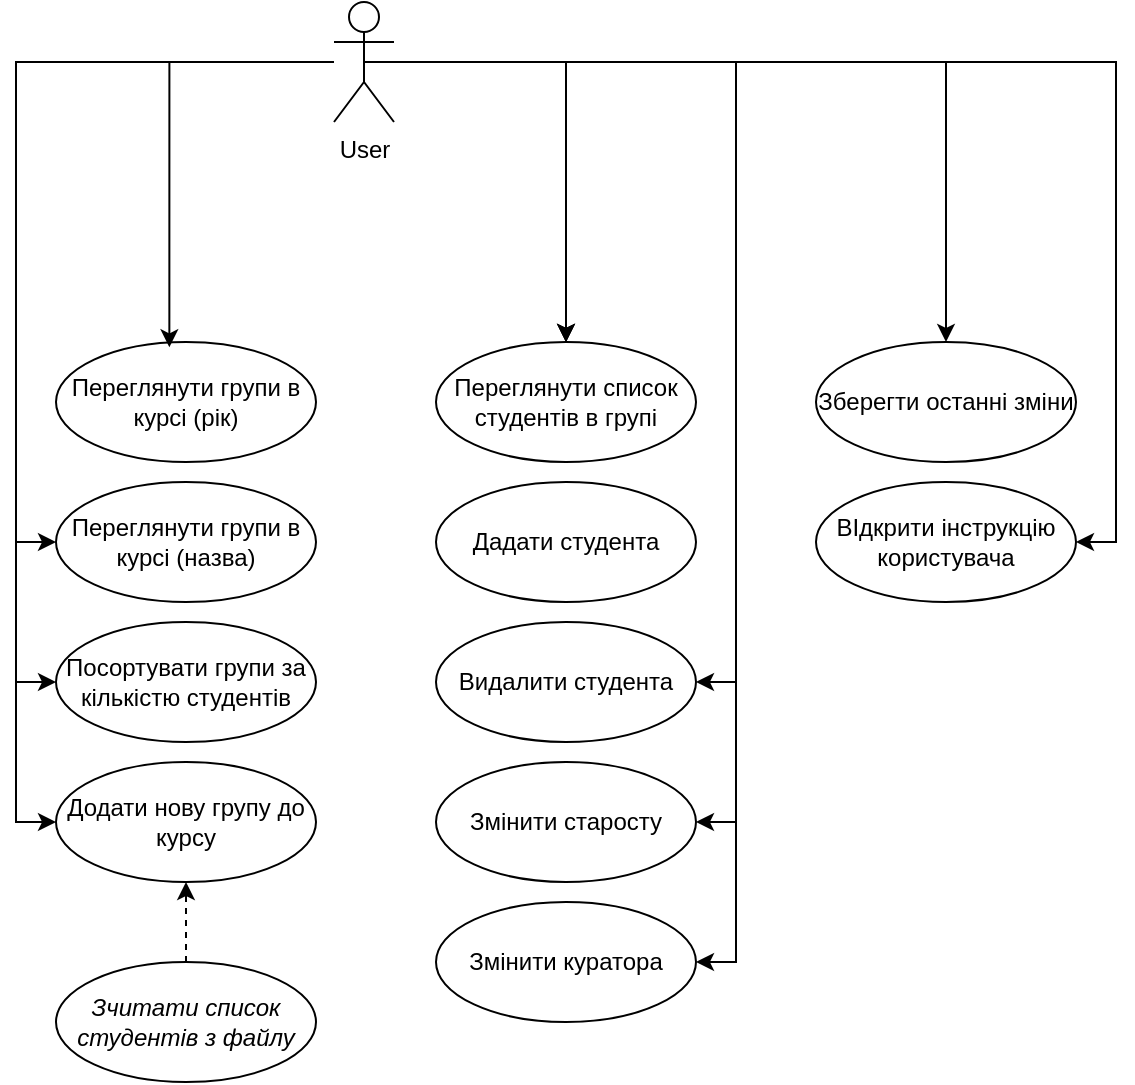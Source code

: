 <mxfile version="22.1.3" type="github">
  <diagram name="Сторінка-1" id="VwI4W98Nvbx0bP5Z6B8s">
    <mxGraphModel dx="1400" dy="743" grid="1" gridSize="10" guides="1" tooltips="1" connect="1" arrows="1" fold="1" page="1" pageScale="1" pageWidth="827" pageHeight="1169" math="0" shadow="0">
      <root>
        <mxCell id="0" />
        <mxCell id="1" parent="0" />
        <mxCell id="qdz7CaBH2GtUTGs7qD9A-11" style="edgeStyle=orthogonalEdgeStyle;rounded=0;orthogonalLoop=1;jettySize=auto;html=1;entryX=0;entryY=0.5;entryDx=0;entryDy=0;" parent="1" source="IJKT-Kv0TAyxdW4STO9X-1" target="IJKT-Kv0TAyxdW4STO9X-2" edge="1">
          <mxGeometry relative="1" as="geometry" />
        </mxCell>
        <mxCell id="qdz7CaBH2GtUTGs7qD9A-12" style="edgeStyle=orthogonalEdgeStyle;rounded=0;orthogonalLoop=1;jettySize=auto;html=1;entryX=0;entryY=0.5;entryDx=0;entryDy=0;" parent="1" source="IJKT-Kv0TAyxdW4STO9X-1" target="qdz7CaBH2GtUTGs7qD9A-1" edge="1">
          <mxGeometry relative="1" as="geometry" />
        </mxCell>
        <mxCell id="qdz7CaBH2GtUTGs7qD9A-13" style="edgeStyle=orthogonalEdgeStyle;rounded=0;orthogonalLoop=1;jettySize=auto;html=1;entryX=0.5;entryY=0;entryDx=0;entryDy=0;" parent="1" source="IJKT-Kv0TAyxdW4STO9X-1" target="qdz7CaBH2GtUTGs7qD9A-8" edge="1">
          <mxGeometry relative="1" as="geometry" />
        </mxCell>
        <mxCell id="qdz7CaBH2GtUTGs7qD9A-14" style="edgeStyle=orthogonalEdgeStyle;rounded=0;orthogonalLoop=1;jettySize=auto;html=1;entryX=1;entryY=0.5;entryDx=0;entryDy=0;" parent="1" source="IJKT-Kv0TAyxdW4STO9X-1" target="qdz7CaBH2GtUTGs7qD9A-7" edge="1">
          <mxGeometry relative="1" as="geometry" />
        </mxCell>
        <mxCell id="qdz7CaBH2GtUTGs7qD9A-15" style="edgeStyle=orthogonalEdgeStyle;rounded=0;orthogonalLoop=1;jettySize=auto;html=1;entryX=1;entryY=0.5;entryDx=0;entryDy=0;" parent="1" source="IJKT-Kv0TAyxdW4STO9X-1" target="qdz7CaBH2GtUTGs7qD9A-9" edge="1">
          <mxGeometry relative="1" as="geometry" />
        </mxCell>
        <mxCell id="qdz7CaBH2GtUTGs7qD9A-16" style="edgeStyle=orthogonalEdgeStyle;rounded=0;orthogonalLoop=1;jettySize=auto;html=1;entryX=1;entryY=0.5;entryDx=0;entryDy=0;" parent="1" source="IJKT-Kv0TAyxdW4STO9X-1" target="qdz7CaBH2GtUTGs7qD9A-5" edge="1">
          <mxGeometry relative="1" as="geometry" />
        </mxCell>
        <mxCell id="qdz7CaBH2GtUTGs7qD9A-18" style="edgeStyle=orthogonalEdgeStyle;rounded=0;orthogonalLoop=1;jettySize=auto;html=1;entryX=0;entryY=0.5;entryDx=0;entryDy=0;" parent="1" source="IJKT-Kv0TAyxdW4STO9X-1" target="qdz7CaBH2GtUTGs7qD9A-17" edge="1">
          <mxGeometry relative="1" as="geometry" />
        </mxCell>
        <mxCell id="zWRWqqcESTbCeFkunvO_-5" style="edgeStyle=orthogonalEdgeStyle;rounded=0;orthogonalLoop=1;jettySize=auto;html=1;exitX=0.5;exitY=0.5;exitDx=0;exitDy=0;exitPerimeter=0;entryX=0.5;entryY=0;entryDx=0;entryDy=0;" edge="1" parent="1" source="IJKT-Kv0TAyxdW4STO9X-1" target="zWRWqqcESTbCeFkunvO_-1">
          <mxGeometry relative="1" as="geometry" />
        </mxCell>
        <mxCell id="zWRWqqcESTbCeFkunvO_-9" value="" style="edgeStyle=orthogonalEdgeStyle;rounded=0;orthogonalLoop=1;jettySize=auto;html=1;" edge="1" parent="1" source="IJKT-Kv0TAyxdW4STO9X-1" target="qdz7CaBH2GtUTGs7qD9A-8">
          <mxGeometry relative="1" as="geometry" />
        </mxCell>
        <mxCell id="zWRWqqcESTbCeFkunvO_-10" value="" style="edgeStyle=orthogonalEdgeStyle;rounded=0;orthogonalLoop=1;jettySize=auto;html=1;" edge="1" parent="1" source="IJKT-Kv0TAyxdW4STO9X-1" target="qdz7CaBH2GtUTGs7qD9A-8">
          <mxGeometry relative="1" as="geometry" />
        </mxCell>
        <mxCell id="IJKT-Kv0TAyxdW4STO9X-1" value="User" style="shape=umlActor;verticalLabelPosition=bottom;verticalAlign=top;html=1;outlineConnect=0;" parent="1" vertex="1">
          <mxGeometry x="399" y="170" width="30" height="60" as="geometry" />
        </mxCell>
        <mxCell id="IJKT-Kv0TAyxdW4STO9X-2" value="Переглянути групи в курсі (назва)" style="ellipse;whiteSpace=wrap;html=1;" parent="1" vertex="1">
          <mxGeometry x="260" y="410" width="130" height="60" as="geometry" />
        </mxCell>
        <mxCell id="qdz7CaBH2GtUTGs7qD9A-1" value="Посортувати групи за кількістю студентів" style="ellipse;whiteSpace=wrap;html=1;" parent="1" vertex="1">
          <mxGeometry x="260" y="480" width="130" height="60" as="geometry" />
        </mxCell>
        <mxCell id="qdz7CaBH2GtUTGs7qD9A-3" value="Переглянути групи в курсі (рік)" style="ellipse;whiteSpace=wrap;html=1;aspect=fixed;" parent="1" vertex="1">
          <mxGeometry x="260" y="340" width="130" height="60" as="geometry" />
        </mxCell>
        <mxCell id="qdz7CaBH2GtUTGs7qD9A-5" value="Змінити куратора" style="ellipse;whiteSpace=wrap;html=1;" parent="1" vertex="1">
          <mxGeometry x="450" y="620" width="130" height="60" as="geometry" />
        </mxCell>
        <mxCell id="qdz7CaBH2GtUTGs7qD9A-6" value="Дадати студента" style="ellipse;whiteSpace=wrap;html=1;" parent="1" vertex="1">
          <mxGeometry x="450" y="410" width="130" height="60" as="geometry" />
        </mxCell>
        <mxCell id="qdz7CaBH2GtUTGs7qD9A-7" value="Видалити студента" style="ellipse;whiteSpace=wrap;html=1;" parent="1" vertex="1">
          <mxGeometry x="450" y="480" width="130" height="60" as="geometry" />
        </mxCell>
        <mxCell id="qdz7CaBH2GtUTGs7qD9A-8" value="Переглянути список студентів в групі" style="ellipse;whiteSpace=wrap;html=1;" parent="1" vertex="1">
          <mxGeometry x="450" y="340" width="130" height="60" as="geometry" />
        </mxCell>
        <mxCell id="qdz7CaBH2GtUTGs7qD9A-9" value="Змінити старосту" style="ellipse;whiteSpace=wrap;html=1;" parent="1" vertex="1">
          <mxGeometry x="450" y="550" width="130" height="60" as="geometry" />
        </mxCell>
        <mxCell id="qdz7CaBH2GtUTGs7qD9A-10" style="edgeStyle=orthogonalEdgeStyle;rounded=0;orthogonalLoop=1;jettySize=auto;html=1;entryX=0.436;entryY=0.044;entryDx=0;entryDy=0;entryPerimeter=0;" parent="1" source="IJKT-Kv0TAyxdW4STO9X-1" target="qdz7CaBH2GtUTGs7qD9A-3" edge="1">
          <mxGeometry relative="1" as="geometry" />
        </mxCell>
        <mxCell id="qdz7CaBH2GtUTGs7qD9A-17" value="Додати нову групу до курсу" style="ellipse;whiteSpace=wrap;html=1;" parent="1" vertex="1">
          <mxGeometry x="260" y="550" width="130" height="60" as="geometry" />
        </mxCell>
        <mxCell id="zWRWqqcESTbCeFkunvO_-1" value="Зберегти останні зміни" style="ellipse;whiteSpace=wrap;html=1;" vertex="1" parent="1">
          <mxGeometry x="640" y="340" width="130" height="60" as="geometry" />
        </mxCell>
        <mxCell id="zWRWqqcESTbCeFkunvO_-2" value="ВІдкрити інструкцію користувача" style="ellipse;whiteSpace=wrap;html=1;" vertex="1" parent="1">
          <mxGeometry x="640" y="410" width="130" height="60" as="geometry" />
        </mxCell>
        <mxCell id="zWRWqqcESTbCeFkunvO_-6" style="edgeStyle=orthogonalEdgeStyle;rounded=0;orthogonalLoop=1;jettySize=auto;html=1;entryX=1;entryY=0.5;entryDx=0;entryDy=0;" edge="1" parent="1" source="IJKT-Kv0TAyxdW4STO9X-1" target="zWRWqqcESTbCeFkunvO_-2">
          <mxGeometry relative="1" as="geometry" />
        </mxCell>
        <mxCell id="zWRWqqcESTbCeFkunvO_-8" value="" style="edgeStyle=orthogonalEdgeStyle;rounded=0;orthogonalLoop=1;jettySize=auto;html=1;dashed=1;" edge="1" parent="1" source="zWRWqqcESTbCeFkunvO_-7" target="qdz7CaBH2GtUTGs7qD9A-17">
          <mxGeometry relative="1" as="geometry" />
        </mxCell>
        <mxCell id="zWRWqqcESTbCeFkunvO_-7" value="&lt;i&gt;Зчитати список студентів з файлу&lt;/i&gt;" style="ellipse;whiteSpace=wrap;html=1;" vertex="1" parent="1">
          <mxGeometry x="260" y="650" width="130" height="60" as="geometry" />
        </mxCell>
      </root>
    </mxGraphModel>
  </diagram>
</mxfile>
